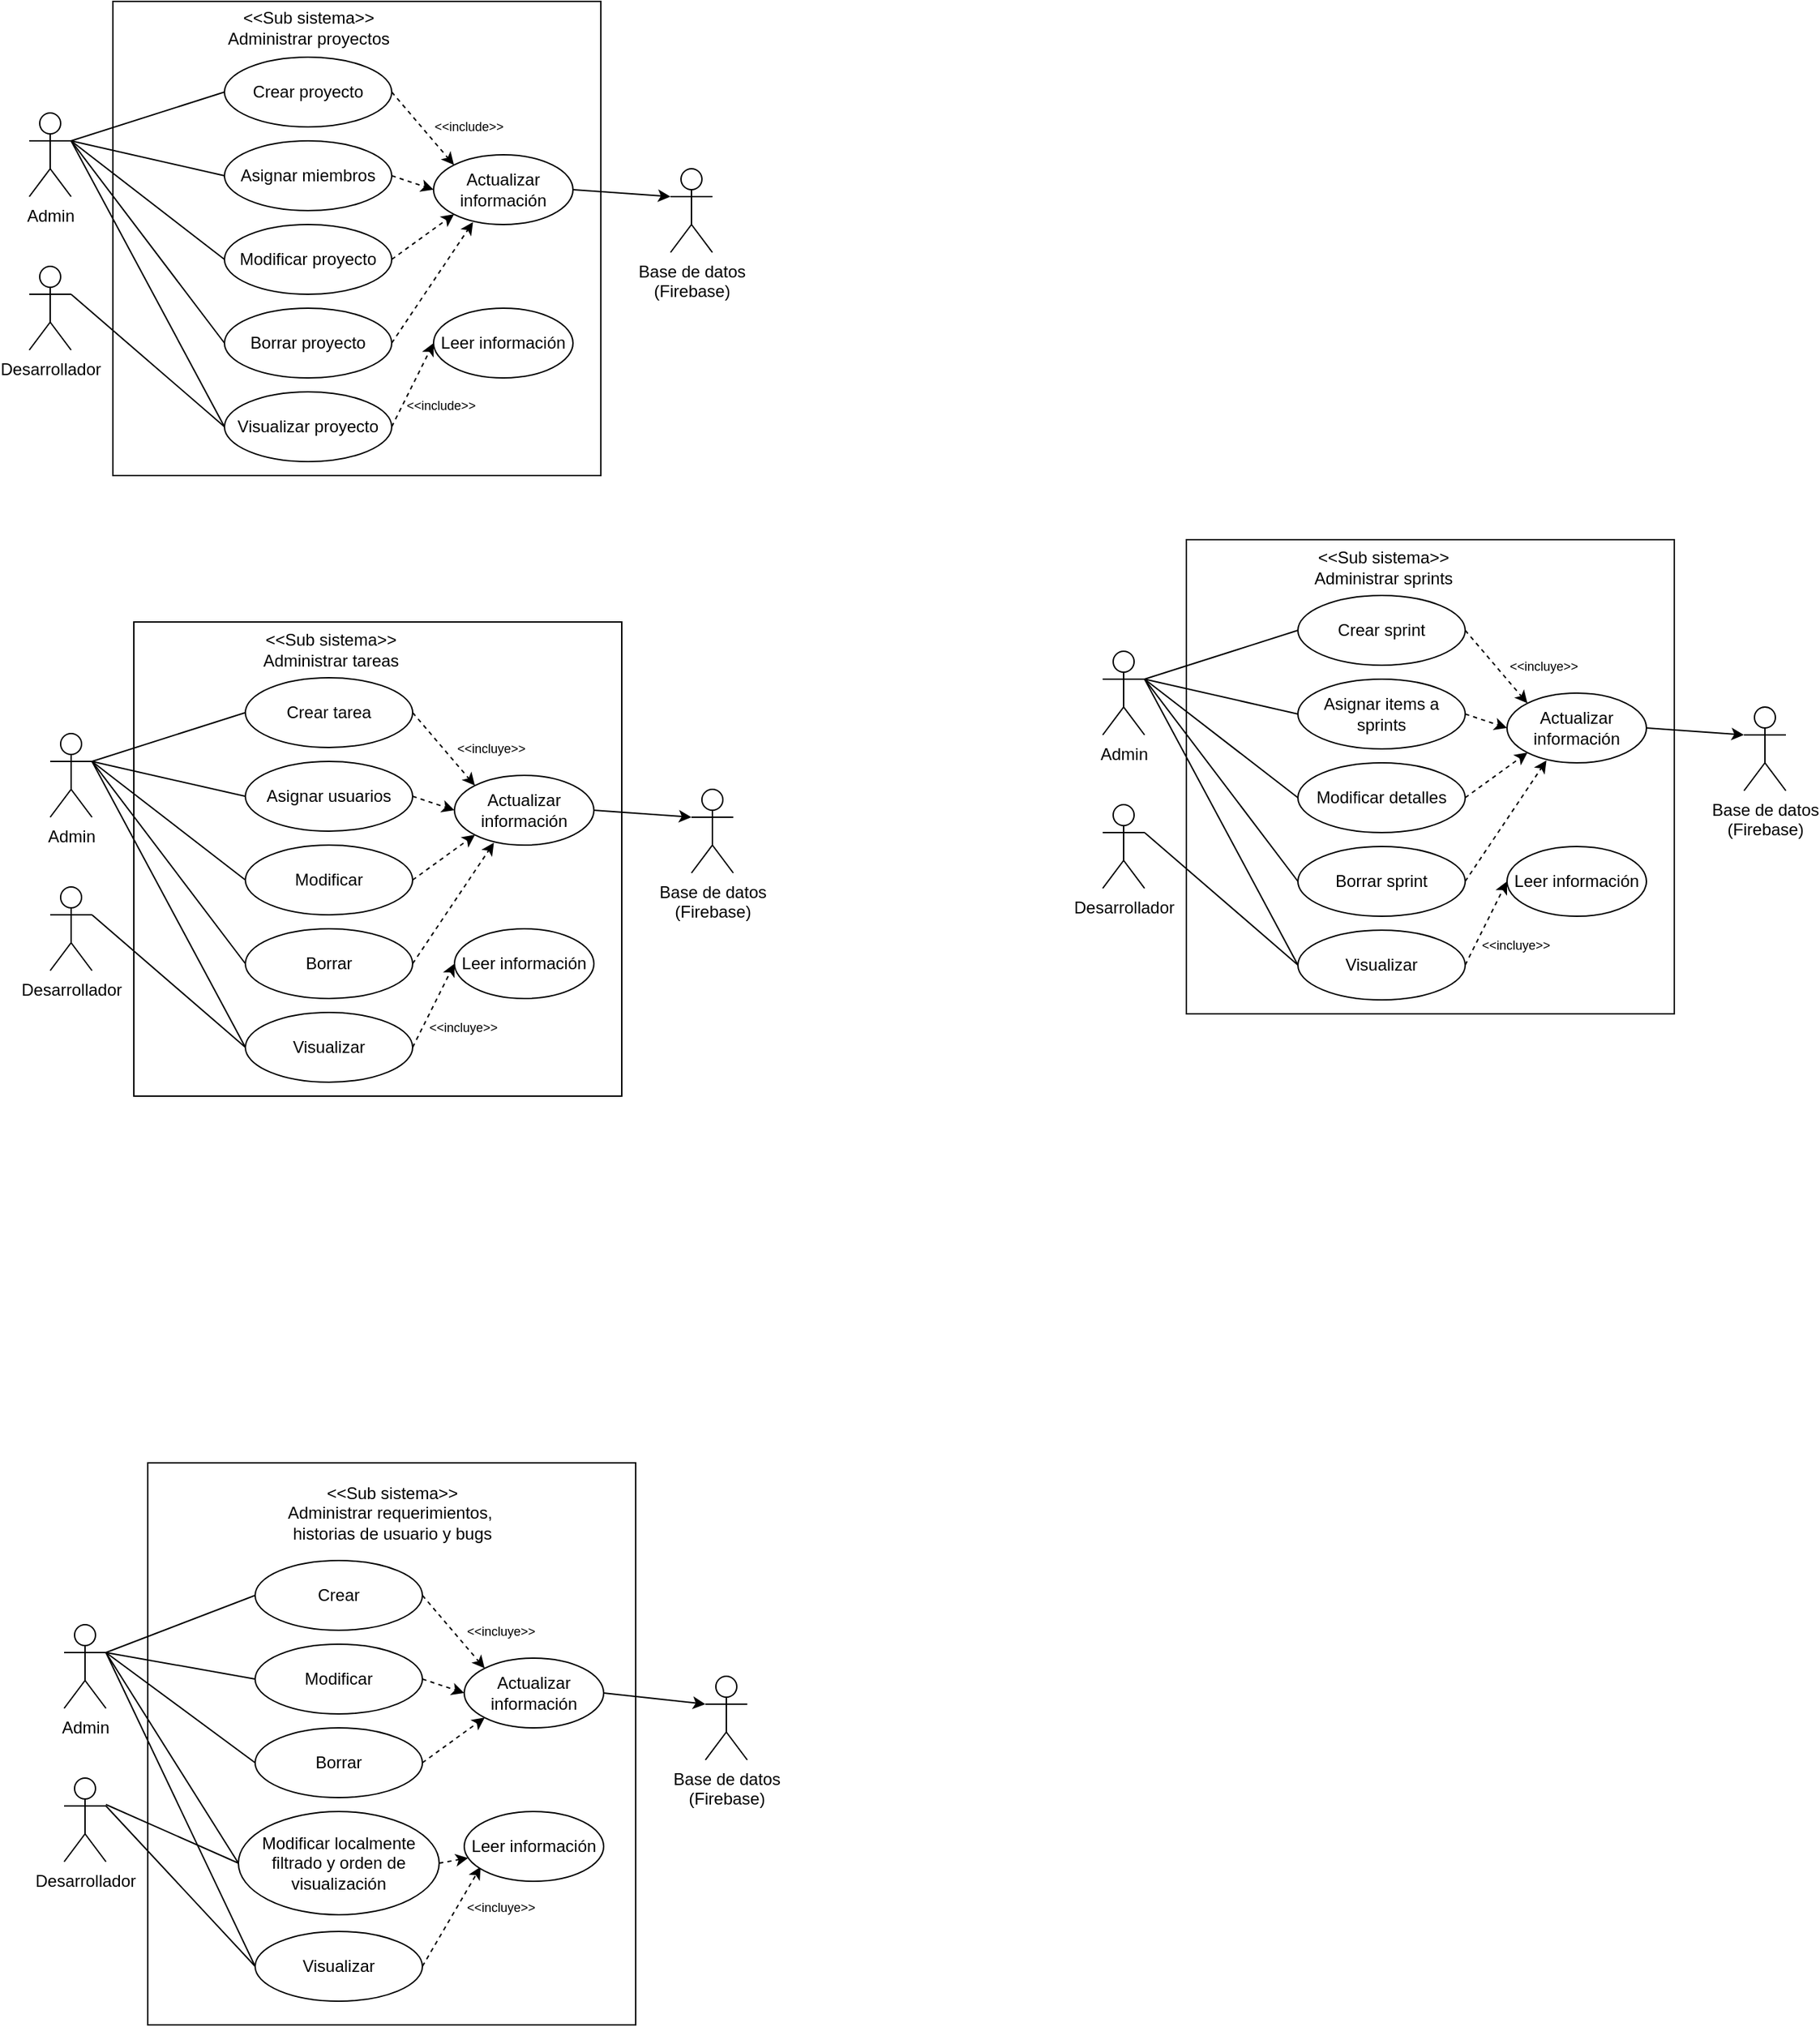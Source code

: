 <mxfile version="27.1.4">
  <diagram name="Page-1" id="r1gqqM0i9GKPcq_8EENj">
    <mxGraphModel dx="694" dy="1090" grid="0" gridSize="10" guides="1" tooltips="1" connect="1" arrows="1" fold="1" page="1" pageScale="1" pageWidth="850" pageHeight="1100" math="0" shadow="0">
      <root>
        <mxCell id="0" />
        <mxCell id="1" parent="0" />
        <mxCell id="-OMRtR1ukcJp4NZzfe01-68" value="" style="group" parent="1" vertex="1" connectable="0">
          <mxGeometry x="170" y="149" width="490" height="341" as="geometry" />
        </mxCell>
        <mxCell id="-OMRtR1ukcJp4NZzfe01-5" value="" style="rounded=0;whiteSpace=wrap;html=1;" parent="-OMRtR1ukcJp4NZzfe01-68" vertex="1">
          <mxGeometry x="60" y="1" width="350" height="340" as="geometry" />
        </mxCell>
        <mxCell id="-OMRtR1ukcJp4NZzfe01-20" style="edgeStyle=none;rounded=0;orthogonalLoop=1;jettySize=auto;html=1;exitX=1;exitY=0.333;exitDx=0;exitDy=0;exitPerimeter=0;entryX=0;entryY=0.5;entryDx=0;entryDy=0;endArrow=none;startFill=0;" parent="-OMRtR1ukcJp4NZzfe01-68" source="-OMRtR1ukcJp4NZzfe01-1" target="-OMRtR1ukcJp4NZzfe01-6" edge="1">
          <mxGeometry relative="1" as="geometry" />
        </mxCell>
        <mxCell id="-OMRtR1ukcJp4NZzfe01-21" style="edgeStyle=none;rounded=0;orthogonalLoop=1;jettySize=auto;html=1;exitX=1;exitY=0.333;exitDx=0;exitDy=0;exitPerimeter=0;entryX=0;entryY=0.5;entryDx=0;entryDy=0;endArrow=none;startFill=0;" parent="-OMRtR1ukcJp4NZzfe01-68" source="-OMRtR1ukcJp4NZzfe01-1" target="-OMRtR1ukcJp4NZzfe01-7" edge="1">
          <mxGeometry relative="1" as="geometry" />
        </mxCell>
        <mxCell id="-OMRtR1ukcJp4NZzfe01-22" style="edgeStyle=none;rounded=0;orthogonalLoop=1;jettySize=auto;html=1;exitX=1;exitY=0.333;exitDx=0;exitDy=0;exitPerimeter=0;entryX=0;entryY=0.5;entryDx=0;entryDy=0;endArrow=none;startFill=0;" parent="-OMRtR1ukcJp4NZzfe01-68" source="-OMRtR1ukcJp4NZzfe01-1" target="-OMRtR1ukcJp4NZzfe01-11" edge="1">
          <mxGeometry relative="1" as="geometry" />
        </mxCell>
        <mxCell id="-OMRtR1ukcJp4NZzfe01-24" style="edgeStyle=none;rounded=0;orthogonalLoop=1;jettySize=auto;html=1;exitX=1;exitY=0.333;exitDx=0;exitDy=0;exitPerimeter=0;entryX=0;entryY=0.5;entryDx=0;entryDy=0;endArrow=none;startFill=0;" parent="-OMRtR1ukcJp4NZzfe01-68" source="-OMRtR1ukcJp4NZzfe01-1" target="-OMRtR1ukcJp4NZzfe01-12" edge="1">
          <mxGeometry relative="1" as="geometry" />
        </mxCell>
        <mxCell id="-OMRtR1ukcJp4NZzfe01-25" style="edgeStyle=none;rounded=0;orthogonalLoop=1;jettySize=auto;html=1;exitX=1;exitY=0.333;exitDx=0;exitDy=0;exitPerimeter=0;entryX=0;entryY=0.5;entryDx=0;entryDy=0;endArrow=none;startFill=0;" parent="-OMRtR1ukcJp4NZzfe01-68" source="-OMRtR1ukcJp4NZzfe01-1" target="-OMRtR1ukcJp4NZzfe01-8" edge="1">
          <mxGeometry relative="1" as="geometry" />
        </mxCell>
        <mxCell id="-OMRtR1ukcJp4NZzfe01-1" value="Admin" style="shape=umlActor;verticalLabelPosition=bottom;verticalAlign=top;html=1;outlineConnect=0;" parent="-OMRtR1ukcJp4NZzfe01-68" vertex="1">
          <mxGeometry y="81" width="30" height="60" as="geometry" />
        </mxCell>
        <mxCell id="-OMRtR1ukcJp4NZzfe01-26" style="edgeStyle=none;rounded=0;orthogonalLoop=1;jettySize=auto;html=1;exitX=1;exitY=0.333;exitDx=0;exitDy=0;exitPerimeter=0;entryX=0;entryY=0.5;entryDx=0;entryDy=0;endArrow=none;startFill=0;" parent="-OMRtR1ukcJp4NZzfe01-68" source="-OMRtR1ukcJp4NZzfe01-2" target="-OMRtR1ukcJp4NZzfe01-8" edge="1">
          <mxGeometry relative="1" as="geometry" />
        </mxCell>
        <mxCell id="-OMRtR1ukcJp4NZzfe01-2" value="Desarrollador" style="shape=umlActor;verticalLabelPosition=bottom;verticalAlign=top;html=1;outlineConnect=0;" parent="-OMRtR1ukcJp4NZzfe01-68" vertex="1">
          <mxGeometry y="191" width="30" height="60" as="geometry" />
        </mxCell>
        <mxCell id="-OMRtR1ukcJp4NZzfe01-34" style="edgeStyle=none;rounded=0;orthogonalLoop=1;jettySize=auto;html=1;exitX=1;exitY=0.5;exitDx=0;exitDy=0;entryX=0;entryY=0;entryDx=0;entryDy=0;dashed=1;" parent="-OMRtR1ukcJp4NZzfe01-68" source="-OMRtR1ukcJp4NZzfe01-6" target="-OMRtR1ukcJp4NZzfe01-32" edge="1">
          <mxGeometry relative="1" as="geometry" />
        </mxCell>
        <mxCell id="-OMRtR1ukcJp4NZzfe01-6" value="Crear proyecto" style="ellipse;whiteSpace=wrap;html=1;" parent="-OMRtR1ukcJp4NZzfe01-68" vertex="1">
          <mxGeometry x="140" y="41" width="120" height="50" as="geometry" />
        </mxCell>
        <mxCell id="-OMRtR1ukcJp4NZzfe01-35" style="edgeStyle=none;rounded=0;orthogonalLoop=1;jettySize=auto;html=1;exitX=1;exitY=0.5;exitDx=0;exitDy=0;entryX=0;entryY=0.5;entryDx=0;entryDy=0;dashed=1;" parent="-OMRtR1ukcJp4NZzfe01-68" source="-OMRtR1ukcJp4NZzfe01-7" target="-OMRtR1ukcJp4NZzfe01-32" edge="1">
          <mxGeometry relative="1" as="geometry" />
        </mxCell>
        <mxCell id="-OMRtR1ukcJp4NZzfe01-7" value="Asignar miembros" style="ellipse;whiteSpace=wrap;html=1;" parent="-OMRtR1ukcJp4NZzfe01-68" vertex="1">
          <mxGeometry x="140" y="101" width="120" height="50" as="geometry" />
        </mxCell>
        <mxCell id="-OMRtR1ukcJp4NZzfe01-38" style="edgeStyle=none;rounded=0;orthogonalLoop=1;jettySize=auto;html=1;exitX=1;exitY=0.5;exitDx=0;exitDy=0;entryX=0;entryY=0.5;entryDx=0;entryDy=0;dashed=1;" parent="-OMRtR1ukcJp4NZzfe01-68" source="-OMRtR1ukcJp4NZzfe01-8" target="-OMRtR1ukcJp4NZzfe01-33" edge="1">
          <mxGeometry relative="1" as="geometry" />
        </mxCell>
        <mxCell id="-OMRtR1ukcJp4NZzfe01-8" value="Visualizar proyecto" style="ellipse;whiteSpace=wrap;html=1;" parent="-OMRtR1ukcJp4NZzfe01-68" vertex="1">
          <mxGeometry x="140" y="281" width="120" height="50" as="geometry" />
        </mxCell>
        <mxCell id="-OMRtR1ukcJp4NZzfe01-36" style="edgeStyle=none;rounded=0;orthogonalLoop=1;jettySize=auto;html=1;exitX=1;exitY=0.5;exitDx=0;exitDy=0;entryX=0;entryY=1;entryDx=0;entryDy=0;dashed=1;" parent="-OMRtR1ukcJp4NZzfe01-68" source="-OMRtR1ukcJp4NZzfe01-11" target="-OMRtR1ukcJp4NZzfe01-32" edge="1">
          <mxGeometry relative="1" as="geometry" />
        </mxCell>
        <mxCell id="-OMRtR1ukcJp4NZzfe01-11" value="Modificar proyecto" style="ellipse;whiteSpace=wrap;html=1;" parent="-OMRtR1ukcJp4NZzfe01-68" vertex="1">
          <mxGeometry x="140" y="161" width="120" height="50" as="geometry" />
        </mxCell>
        <mxCell id="-OMRtR1ukcJp4NZzfe01-12" value="Borrar proyecto" style="ellipse;whiteSpace=wrap;html=1;" parent="-OMRtR1ukcJp4NZzfe01-68" vertex="1">
          <mxGeometry x="140" y="221" width="120" height="50" as="geometry" />
        </mxCell>
        <mxCell id="-OMRtR1ukcJp4NZzfe01-18" value="&lt;div&gt;&amp;lt;&amp;lt;Sub sistema&amp;gt;&amp;gt;&lt;/div&gt;Administrar proyectos" style="text;html=1;align=center;verticalAlign=middle;resizable=0;points=[];autosize=1;strokeColor=none;fillColor=none;" parent="-OMRtR1ukcJp4NZzfe01-68" vertex="1">
          <mxGeometry x="130" width="140" height="40" as="geometry" />
        </mxCell>
        <mxCell id="-OMRtR1ukcJp4NZzfe01-19" value="Base de datos&lt;div&gt;(Firebase)&lt;/div&gt;" style="shape=umlActor;verticalLabelPosition=bottom;verticalAlign=top;html=1;outlineConnect=0;" parent="-OMRtR1ukcJp4NZzfe01-68" vertex="1">
          <mxGeometry x="460" y="121" width="30" height="60" as="geometry" />
        </mxCell>
        <mxCell id="-OMRtR1ukcJp4NZzfe01-32" value="Actualizar&lt;div&gt;información&lt;/div&gt;" style="ellipse;whiteSpace=wrap;html=1;" parent="-OMRtR1ukcJp4NZzfe01-68" vertex="1">
          <mxGeometry x="290" y="111" width="100" height="50" as="geometry" />
        </mxCell>
        <mxCell id="-OMRtR1ukcJp4NZzfe01-33" value="Leer información" style="ellipse;whiteSpace=wrap;html=1;" parent="-OMRtR1ukcJp4NZzfe01-68" vertex="1">
          <mxGeometry x="290" y="221" width="100" height="50" as="geometry" />
        </mxCell>
        <mxCell id="-OMRtR1ukcJp4NZzfe01-37" style="edgeStyle=none;rounded=0;orthogonalLoop=1;jettySize=auto;html=1;exitX=1;exitY=0.5;exitDx=0;exitDy=0;entryX=0.283;entryY=0.965;entryDx=0;entryDy=0;entryPerimeter=0;dashed=1;" parent="-OMRtR1ukcJp4NZzfe01-68" source="-OMRtR1ukcJp4NZzfe01-12" target="-OMRtR1ukcJp4NZzfe01-32" edge="1">
          <mxGeometry relative="1" as="geometry" />
        </mxCell>
        <mxCell id="-OMRtR1ukcJp4NZzfe01-39" style="edgeStyle=none;rounded=0;orthogonalLoop=1;jettySize=auto;html=1;exitX=1;exitY=0.5;exitDx=0;exitDy=0;entryX=0;entryY=0.333;entryDx=0;entryDy=0;entryPerimeter=0;" parent="-OMRtR1ukcJp4NZzfe01-68" source="-OMRtR1ukcJp4NZzfe01-32" target="-OMRtR1ukcJp4NZzfe01-19" edge="1">
          <mxGeometry relative="1" as="geometry" />
        </mxCell>
        <mxCell id="-OMRtR1ukcJp4NZzfe01-40" value="&amp;lt;&amp;lt;include&amp;gt;&amp;gt;" style="text;html=1;align=center;verticalAlign=middle;resizable=0;points=[];autosize=1;strokeColor=none;fillColor=none;fontSize=9;" parent="-OMRtR1ukcJp4NZzfe01-68" vertex="1">
          <mxGeometry x="280" y="81" width="70" height="20" as="geometry" />
        </mxCell>
        <mxCell id="-OMRtR1ukcJp4NZzfe01-41" value="&amp;lt;&amp;lt;include&amp;gt;&amp;gt;" style="text;html=1;align=center;verticalAlign=middle;resizable=0;points=[];autosize=1;strokeColor=none;fillColor=none;fontSize=9;" parent="-OMRtR1ukcJp4NZzfe01-68" vertex="1">
          <mxGeometry x="260" y="281" width="70" height="20" as="geometry" />
        </mxCell>
        <mxCell id="-OMRtR1ukcJp4NZzfe01-69" value="" style="group" parent="1" vertex="1" connectable="0">
          <mxGeometry x="185" y="594" width="490" height="341" as="geometry" />
        </mxCell>
        <mxCell id="-OMRtR1ukcJp4NZzfe01-70" value="" style="rounded=0;whiteSpace=wrap;html=1;" parent="-OMRtR1ukcJp4NZzfe01-69" vertex="1">
          <mxGeometry x="60" y="1" width="350" height="340" as="geometry" />
        </mxCell>
        <mxCell id="-OMRtR1ukcJp4NZzfe01-71" style="edgeStyle=none;rounded=0;orthogonalLoop=1;jettySize=auto;html=1;exitX=1;exitY=0.333;exitDx=0;exitDy=0;exitPerimeter=0;entryX=0;entryY=0.5;entryDx=0;entryDy=0;endArrow=none;startFill=0;" parent="-OMRtR1ukcJp4NZzfe01-69" source="-OMRtR1ukcJp4NZzfe01-76" target="-OMRtR1ukcJp4NZzfe01-80" edge="1">
          <mxGeometry relative="1" as="geometry" />
        </mxCell>
        <mxCell id="-OMRtR1ukcJp4NZzfe01-72" style="edgeStyle=none;rounded=0;orthogonalLoop=1;jettySize=auto;html=1;exitX=1;exitY=0.333;exitDx=0;exitDy=0;exitPerimeter=0;entryX=0;entryY=0.5;entryDx=0;entryDy=0;endArrow=none;startFill=0;" parent="-OMRtR1ukcJp4NZzfe01-69" source="-OMRtR1ukcJp4NZzfe01-76" target="-OMRtR1ukcJp4NZzfe01-82" edge="1">
          <mxGeometry relative="1" as="geometry" />
        </mxCell>
        <mxCell id="-OMRtR1ukcJp4NZzfe01-73" style="edgeStyle=none;rounded=0;orthogonalLoop=1;jettySize=auto;html=1;exitX=1;exitY=0.333;exitDx=0;exitDy=0;exitPerimeter=0;entryX=0;entryY=0.5;entryDx=0;entryDy=0;endArrow=none;startFill=0;" parent="-OMRtR1ukcJp4NZzfe01-69" source="-OMRtR1ukcJp4NZzfe01-76" target="-OMRtR1ukcJp4NZzfe01-86" edge="1">
          <mxGeometry relative="1" as="geometry" />
        </mxCell>
        <mxCell id="-OMRtR1ukcJp4NZzfe01-74" style="edgeStyle=none;rounded=0;orthogonalLoop=1;jettySize=auto;html=1;exitX=1;exitY=0.333;exitDx=0;exitDy=0;exitPerimeter=0;entryX=0;entryY=0.5;entryDx=0;entryDy=0;endArrow=none;startFill=0;" parent="-OMRtR1ukcJp4NZzfe01-69" source="-OMRtR1ukcJp4NZzfe01-76" target="-OMRtR1ukcJp4NZzfe01-87" edge="1">
          <mxGeometry relative="1" as="geometry" />
        </mxCell>
        <mxCell id="-OMRtR1ukcJp4NZzfe01-75" style="edgeStyle=none;rounded=0;orthogonalLoop=1;jettySize=auto;html=1;exitX=1;exitY=0.333;exitDx=0;exitDy=0;exitPerimeter=0;entryX=0;entryY=0.5;entryDx=0;entryDy=0;endArrow=none;startFill=0;" parent="-OMRtR1ukcJp4NZzfe01-69" source="-OMRtR1ukcJp4NZzfe01-76" target="-OMRtR1ukcJp4NZzfe01-84" edge="1">
          <mxGeometry relative="1" as="geometry" />
        </mxCell>
        <mxCell id="-OMRtR1ukcJp4NZzfe01-76" value="Admin" style="shape=umlActor;verticalLabelPosition=bottom;verticalAlign=top;html=1;outlineConnect=0;" parent="-OMRtR1ukcJp4NZzfe01-69" vertex="1">
          <mxGeometry y="81" width="30" height="60" as="geometry" />
        </mxCell>
        <mxCell id="-OMRtR1ukcJp4NZzfe01-77" style="edgeStyle=none;rounded=0;orthogonalLoop=1;jettySize=auto;html=1;exitX=1;exitY=0.333;exitDx=0;exitDy=0;exitPerimeter=0;entryX=0;entryY=0.5;entryDx=0;entryDy=0;endArrow=none;startFill=0;" parent="-OMRtR1ukcJp4NZzfe01-69" source="-OMRtR1ukcJp4NZzfe01-78" target="-OMRtR1ukcJp4NZzfe01-84" edge="1">
          <mxGeometry relative="1" as="geometry" />
        </mxCell>
        <mxCell id="-OMRtR1ukcJp4NZzfe01-78" value="Desarrollador" style="shape=umlActor;verticalLabelPosition=bottom;verticalAlign=top;html=1;outlineConnect=0;" parent="-OMRtR1ukcJp4NZzfe01-69" vertex="1">
          <mxGeometry y="191" width="30" height="60" as="geometry" />
        </mxCell>
        <mxCell id="-OMRtR1ukcJp4NZzfe01-79" style="edgeStyle=none;rounded=0;orthogonalLoop=1;jettySize=auto;html=1;exitX=1;exitY=0.5;exitDx=0;exitDy=0;entryX=0;entryY=0;entryDx=0;entryDy=0;dashed=1;" parent="-OMRtR1ukcJp4NZzfe01-69" source="-OMRtR1ukcJp4NZzfe01-80" target="-OMRtR1ukcJp4NZzfe01-90" edge="1">
          <mxGeometry relative="1" as="geometry" />
        </mxCell>
        <mxCell id="-OMRtR1ukcJp4NZzfe01-80" value="Crear tarea" style="ellipse;whiteSpace=wrap;html=1;" parent="-OMRtR1ukcJp4NZzfe01-69" vertex="1">
          <mxGeometry x="140" y="41" width="120" height="50" as="geometry" />
        </mxCell>
        <mxCell id="-OMRtR1ukcJp4NZzfe01-81" style="edgeStyle=none;rounded=0;orthogonalLoop=1;jettySize=auto;html=1;exitX=1;exitY=0.5;exitDx=0;exitDy=0;entryX=0;entryY=0.5;entryDx=0;entryDy=0;dashed=1;" parent="-OMRtR1ukcJp4NZzfe01-69" source="-OMRtR1ukcJp4NZzfe01-82" target="-OMRtR1ukcJp4NZzfe01-90" edge="1">
          <mxGeometry relative="1" as="geometry" />
        </mxCell>
        <mxCell id="-OMRtR1ukcJp4NZzfe01-82" value="Asignar usuarios" style="ellipse;whiteSpace=wrap;html=1;" parent="-OMRtR1ukcJp4NZzfe01-69" vertex="1">
          <mxGeometry x="140" y="101" width="120" height="50" as="geometry" />
        </mxCell>
        <mxCell id="-OMRtR1ukcJp4NZzfe01-83" style="edgeStyle=none;rounded=0;orthogonalLoop=1;jettySize=auto;html=1;exitX=1;exitY=0.5;exitDx=0;exitDy=0;entryX=0;entryY=0.5;entryDx=0;entryDy=0;dashed=1;" parent="-OMRtR1ukcJp4NZzfe01-69" source="-OMRtR1ukcJp4NZzfe01-84" target="-OMRtR1ukcJp4NZzfe01-91" edge="1">
          <mxGeometry relative="1" as="geometry" />
        </mxCell>
        <mxCell id="-OMRtR1ukcJp4NZzfe01-84" value="Visualizar" style="ellipse;whiteSpace=wrap;html=1;" parent="-OMRtR1ukcJp4NZzfe01-69" vertex="1">
          <mxGeometry x="140" y="281" width="120" height="50" as="geometry" />
        </mxCell>
        <mxCell id="-OMRtR1ukcJp4NZzfe01-85" style="edgeStyle=none;rounded=0;orthogonalLoop=1;jettySize=auto;html=1;exitX=1;exitY=0.5;exitDx=0;exitDy=0;entryX=0;entryY=1;entryDx=0;entryDy=0;dashed=1;" parent="-OMRtR1ukcJp4NZzfe01-69" source="-OMRtR1ukcJp4NZzfe01-86" target="-OMRtR1ukcJp4NZzfe01-90" edge="1">
          <mxGeometry relative="1" as="geometry" />
        </mxCell>
        <mxCell id="-OMRtR1ukcJp4NZzfe01-86" value="Modificar" style="ellipse;whiteSpace=wrap;html=1;" parent="-OMRtR1ukcJp4NZzfe01-69" vertex="1">
          <mxGeometry x="140" y="161" width="120" height="50" as="geometry" />
        </mxCell>
        <mxCell id="-OMRtR1ukcJp4NZzfe01-87" value="Borrar" style="ellipse;whiteSpace=wrap;html=1;" parent="-OMRtR1ukcJp4NZzfe01-69" vertex="1">
          <mxGeometry x="140" y="221" width="120" height="50" as="geometry" />
        </mxCell>
        <mxCell id="-OMRtR1ukcJp4NZzfe01-88" value="&lt;div&gt;&amp;lt;&amp;lt;Sub sistema&amp;gt;&amp;gt;&lt;/div&gt;Administrar tareas" style="text;html=1;align=center;verticalAlign=middle;resizable=0;points=[];autosize=1;strokeColor=none;fillColor=none;" parent="-OMRtR1ukcJp4NZzfe01-69" vertex="1">
          <mxGeometry x="143" width="115" height="41" as="geometry" />
        </mxCell>
        <mxCell id="-OMRtR1ukcJp4NZzfe01-89" value="Base de datos&lt;div&gt;(Firebase)&lt;/div&gt;" style="shape=umlActor;verticalLabelPosition=bottom;verticalAlign=top;html=1;outlineConnect=0;" parent="-OMRtR1ukcJp4NZzfe01-69" vertex="1">
          <mxGeometry x="460" y="121" width="30" height="60" as="geometry" />
        </mxCell>
        <mxCell id="-OMRtR1ukcJp4NZzfe01-90" value="Actualizar&lt;div&gt;información&lt;/div&gt;" style="ellipse;whiteSpace=wrap;html=1;" parent="-OMRtR1ukcJp4NZzfe01-69" vertex="1">
          <mxGeometry x="290" y="111" width="100" height="50" as="geometry" />
        </mxCell>
        <mxCell id="-OMRtR1ukcJp4NZzfe01-91" value="Leer información" style="ellipse;whiteSpace=wrap;html=1;" parent="-OMRtR1ukcJp4NZzfe01-69" vertex="1">
          <mxGeometry x="290" y="221" width="100" height="50" as="geometry" />
        </mxCell>
        <mxCell id="-OMRtR1ukcJp4NZzfe01-92" style="edgeStyle=none;rounded=0;orthogonalLoop=1;jettySize=auto;html=1;exitX=1;exitY=0.5;exitDx=0;exitDy=0;entryX=0.283;entryY=0.965;entryDx=0;entryDy=0;entryPerimeter=0;dashed=1;" parent="-OMRtR1ukcJp4NZzfe01-69" source="-OMRtR1ukcJp4NZzfe01-87" target="-OMRtR1ukcJp4NZzfe01-90" edge="1">
          <mxGeometry relative="1" as="geometry" />
        </mxCell>
        <mxCell id="-OMRtR1ukcJp4NZzfe01-93" style="edgeStyle=none;rounded=0;orthogonalLoop=1;jettySize=auto;html=1;exitX=1;exitY=0.5;exitDx=0;exitDy=0;entryX=0;entryY=0.333;entryDx=0;entryDy=0;entryPerimeter=0;" parent="-OMRtR1ukcJp4NZzfe01-69" source="-OMRtR1ukcJp4NZzfe01-90" target="-OMRtR1ukcJp4NZzfe01-89" edge="1">
          <mxGeometry relative="1" as="geometry" />
        </mxCell>
        <mxCell id="-OMRtR1ukcJp4NZzfe01-94" value="&amp;lt;&amp;lt;incluye&amp;gt;&amp;gt;" style="text;html=1;align=center;verticalAlign=middle;resizable=0;points=[];autosize=1;strokeColor=none;fillColor=none;fontSize=9;" parent="-OMRtR1ukcJp4NZzfe01-69" vertex="1">
          <mxGeometry x="282" y="80" width="67" height="23" as="geometry" />
        </mxCell>
        <mxCell id="-OMRtR1ukcJp4NZzfe01-95" value="&amp;lt;&amp;lt;incluye&amp;gt;&amp;gt;" style="text;html=1;align=center;verticalAlign=middle;resizable=0;points=[];autosize=1;strokeColor=none;fillColor=none;fontSize=9;" parent="-OMRtR1ukcJp4NZzfe01-69" vertex="1">
          <mxGeometry x="262" y="280" width="67" height="23" as="geometry" />
        </mxCell>
        <mxCell id="66SqNmB7uxcCke6DBR4o-3" value="" style="group" vertex="1" connectable="0" parent="1">
          <mxGeometry x="940" y="535" width="490" height="341" as="geometry" />
        </mxCell>
        <mxCell id="66SqNmB7uxcCke6DBR4o-4" value="" style="rounded=0;whiteSpace=wrap;html=1;" vertex="1" parent="66SqNmB7uxcCke6DBR4o-3">
          <mxGeometry x="60" y="1" width="350" height="340" as="geometry" />
        </mxCell>
        <mxCell id="66SqNmB7uxcCke6DBR4o-5" style="edgeStyle=none;rounded=0;orthogonalLoop=1;jettySize=auto;html=1;exitX=1;exitY=0.333;exitDx=0;exitDy=0;exitPerimeter=0;entryX=0;entryY=0.5;entryDx=0;entryDy=0;endArrow=none;startFill=0;" edge="1" parent="66SqNmB7uxcCke6DBR4o-3" source="66SqNmB7uxcCke6DBR4o-10" target="66SqNmB7uxcCke6DBR4o-14">
          <mxGeometry relative="1" as="geometry" />
        </mxCell>
        <mxCell id="66SqNmB7uxcCke6DBR4o-6" style="edgeStyle=none;rounded=0;orthogonalLoop=1;jettySize=auto;html=1;exitX=1;exitY=0.333;exitDx=0;exitDy=0;exitPerimeter=0;entryX=0;entryY=0.5;entryDx=0;entryDy=0;endArrow=none;startFill=0;" edge="1" parent="66SqNmB7uxcCke6DBR4o-3" source="66SqNmB7uxcCke6DBR4o-10" target="66SqNmB7uxcCke6DBR4o-16">
          <mxGeometry relative="1" as="geometry" />
        </mxCell>
        <mxCell id="66SqNmB7uxcCke6DBR4o-7" style="edgeStyle=none;rounded=0;orthogonalLoop=1;jettySize=auto;html=1;exitX=1;exitY=0.333;exitDx=0;exitDy=0;exitPerimeter=0;entryX=0;entryY=0.5;entryDx=0;entryDy=0;endArrow=none;startFill=0;" edge="1" parent="66SqNmB7uxcCke6DBR4o-3" source="66SqNmB7uxcCke6DBR4o-10" target="66SqNmB7uxcCke6DBR4o-20">
          <mxGeometry relative="1" as="geometry" />
        </mxCell>
        <mxCell id="66SqNmB7uxcCke6DBR4o-8" style="edgeStyle=none;rounded=0;orthogonalLoop=1;jettySize=auto;html=1;exitX=1;exitY=0.333;exitDx=0;exitDy=0;exitPerimeter=0;entryX=0;entryY=0.5;entryDx=0;entryDy=0;endArrow=none;startFill=0;" edge="1" parent="66SqNmB7uxcCke6DBR4o-3" source="66SqNmB7uxcCke6DBR4o-10" target="66SqNmB7uxcCke6DBR4o-21">
          <mxGeometry relative="1" as="geometry" />
        </mxCell>
        <mxCell id="66SqNmB7uxcCke6DBR4o-9" style="edgeStyle=none;rounded=0;orthogonalLoop=1;jettySize=auto;html=1;exitX=1;exitY=0.333;exitDx=0;exitDy=0;exitPerimeter=0;entryX=0;entryY=0.5;entryDx=0;entryDy=0;endArrow=none;startFill=0;" edge="1" parent="66SqNmB7uxcCke6DBR4o-3" source="66SqNmB7uxcCke6DBR4o-10" target="66SqNmB7uxcCke6DBR4o-18">
          <mxGeometry relative="1" as="geometry" />
        </mxCell>
        <mxCell id="66SqNmB7uxcCke6DBR4o-10" value="Admin" style="shape=umlActor;verticalLabelPosition=bottom;verticalAlign=top;html=1;outlineConnect=0;" vertex="1" parent="66SqNmB7uxcCke6DBR4o-3">
          <mxGeometry y="81" width="30" height="60" as="geometry" />
        </mxCell>
        <mxCell id="66SqNmB7uxcCke6DBR4o-11" style="edgeStyle=none;rounded=0;orthogonalLoop=1;jettySize=auto;html=1;exitX=1;exitY=0.333;exitDx=0;exitDy=0;exitPerimeter=0;entryX=0;entryY=0.5;entryDx=0;entryDy=0;endArrow=none;startFill=0;" edge="1" parent="66SqNmB7uxcCke6DBR4o-3" source="66SqNmB7uxcCke6DBR4o-12" target="66SqNmB7uxcCke6DBR4o-18">
          <mxGeometry relative="1" as="geometry" />
        </mxCell>
        <mxCell id="66SqNmB7uxcCke6DBR4o-12" value="Desarrollador" style="shape=umlActor;verticalLabelPosition=bottom;verticalAlign=top;html=1;outlineConnect=0;" vertex="1" parent="66SqNmB7uxcCke6DBR4o-3">
          <mxGeometry y="191" width="30" height="60" as="geometry" />
        </mxCell>
        <mxCell id="66SqNmB7uxcCke6DBR4o-13" style="edgeStyle=none;rounded=0;orthogonalLoop=1;jettySize=auto;html=1;exitX=1;exitY=0.5;exitDx=0;exitDy=0;entryX=0;entryY=0;entryDx=0;entryDy=0;dashed=1;" edge="1" parent="66SqNmB7uxcCke6DBR4o-3" source="66SqNmB7uxcCke6DBR4o-14" target="66SqNmB7uxcCke6DBR4o-24">
          <mxGeometry relative="1" as="geometry" />
        </mxCell>
        <mxCell id="66SqNmB7uxcCke6DBR4o-14" value="Crear sprint" style="ellipse;whiteSpace=wrap;html=1;" vertex="1" parent="66SqNmB7uxcCke6DBR4o-3">
          <mxGeometry x="140" y="41" width="120" height="50" as="geometry" />
        </mxCell>
        <mxCell id="66SqNmB7uxcCke6DBR4o-15" style="edgeStyle=none;rounded=0;orthogonalLoop=1;jettySize=auto;html=1;exitX=1;exitY=0.5;exitDx=0;exitDy=0;entryX=0;entryY=0.5;entryDx=0;entryDy=0;dashed=1;" edge="1" parent="66SqNmB7uxcCke6DBR4o-3" source="66SqNmB7uxcCke6DBR4o-16" target="66SqNmB7uxcCke6DBR4o-24">
          <mxGeometry relative="1" as="geometry" />
        </mxCell>
        <mxCell id="66SqNmB7uxcCke6DBR4o-16" value="Asignar items a sprints" style="ellipse;whiteSpace=wrap;html=1;" vertex="1" parent="66SqNmB7uxcCke6DBR4o-3">
          <mxGeometry x="140" y="101" width="120" height="50" as="geometry" />
        </mxCell>
        <mxCell id="66SqNmB7uxcCke6DBR4o-17" style="edgeStyle=none;rounded=0;orthogonalLoop=1;jettySize=auto;html=1;exitX=1;exitY=0.5;exitDx=0;exitDy=0;entryX=0;entryY=0.5;entryDx=0;entryDy=0;dashed=1;" edge="1" parent="66SqNmB7uxcCke6DBR4o-3" source="66SqNmB7uxcCke6DBR4o-18" target="66SqNmB7uxcCke6DBR4o-25">
          <mxGeometry relative="1" as="geometry" />
        </mxCell>
        <mxCell id="66SqNmB7uxcCke6DBR4o-18" value="Visualizar" style="ellipse;whiteSpace=wrap;html=1;" vertex="1" parent="66SqNmB7uxcCke6DBR4o-3">
          <mxGeometry x="140" y="281" width="120" height="50" as="geometry" />
        </mxCell>
        <mxCell id="66SqNmB7uxcCke6DBR4o-19" style="edgeStyle=none;rounded=0;orthogonalLoop=1;jettySize=auto;html=1;exitX=1;exitY=0.5;exitDx=0;exitDy=0;entryX=0;entryY=1;entryDx=0;entryDy=0;dashed=1;" edge="1" parent="66SqNmB7uxcCke6DBR4o-3" source="66SqNmB7uxcCke6DBR4o-20" target="66SqNmB7uxcCke6DBR4o-24">
          <mxGeometry relative="1" as="geometry" />
        </mxCell>
        <mxCell id="66SqNmB7uxcCke6DBR4o-20" value="Modificar detalles" style="ellipse;whiteSpace=wrap;html=1;" vertex="1" parent="66SqNmB7uxcCke6DBR4o-3">
          <mxGeometry x="140" y="161" width="120" height="50" as="geometry" />
        </mxCell>
        <mxCell id="66SqNmB7uxcCke6DBR4o-21" value="Borrar sprint" style="ellipse;whiteSpace=wrap;html=1;" vertex="1" parent="66SqNmB7uxcCke6DBR4o-3">
          <mxGeometry x="140" y="221" width="120" height="50" as="geometry" />
        </mxCell>
        <mxCell id="66SqNmB7uxcCke6DBR4o-22" value="&lt;div&gt;&amp;lt;&amp;lt;Sub sistema&amp;gt;&amp;gt;&lt;/div&gt;Administrar sprints" style="text;html=1;align=center;verticalAlign=middle;resizable=0;points=[];autosize=1;strokeColor=none;fillColor=none;" vertex="1" parent="66SqNmB7uxcCke6DBR4o-3">
          <mxGeometry x="142" width="117" height="41" as="geometry" />
        </mxCell>
        <mxCell id="66SqNmB7uxcCke6DBR4o-23" value="Base de datos&lt;div&gt;(Firebase)&lt;/div&gt;" style="shape=umlActor;verticalLabelPosition=bottom;verticalAlign=top;html=1;outlineConnect=0;" vertex="1" parent="66SqNmB7uxcCke6DBR4o-3">
          <mxGeometry x="460" y="121" width="30" height="60" as="geometry" />
        </mxCell>
        <mxCell id="66SqNmB7uxcCke6DBR4o-24" value="Actualizar&lt;div&gt;información&lt;/div&gt;" style="ellipse;whiteSpace=wrap;html=1;" vertex="1" parent="66SqNmB7uxcCke6DBR4o-3">
          <mxGeometry x="290" y="111" width="100" height="50" as="geometry" />
        </mxCell>
        <mxCell id="66SqNmB7uxcCke6DBR4o-25" value="Leer información" style="ellipse;whiteSpace=wrap;html=1;" vertex="1" parent="66SqNmB7uxcCke6DBR4o-3">
          <mxGeometry x="290" y="221" width="100" height="50" as="geometry" />
        </mxCell>
        <mxCell id="66SqNmB7uxcCke6DBR4o-26" style="edgeStyle=none;rounded=0;orthogonalLoop=1;jettySize=auto;html=1;exitX=1;exitY=0.5;exitDx=0;exitDy=0;entryX=0.283;entryY=0.965;entryDx=0;entryDy=0;entryPerimeter=0;dashed=1;" edge="1" parent="66SqNmB7uxcCke6DBR4o-3" source="66SqNmB7uxcCke6DBR4o-21" target="66SqNmB7uxcCke6DBR4o-24">
          <mxGeometry relative="1" as="geometry" />
        </mxCell>
        <mxCell id="66SqNmB7uxcCke6DBR4o-27" style="edgeStyle=none;rounded=0;orthogonalLoop=1;jettySize=auto;html=1;exitX=1;exitY=0.5;exitDx=0;exitDy=0;entryX=0;entryY=0.333;entryDx=0;entryDy=0;entryPerimeter=0;" edge="1" parent="66SqNmB7uxcCke6DBR4o-3" source="66SqNmB7uxcCke6DBR4o-24" target="66SqNmB7uxcCke6DBR4o-23">
          <mxGeometry relative="1" as="geometry" />
        </mxCell>
        <mxCell id="66SqNmB7uxcCke6DBR4o-28" value="&amp;lt;&amp;lt;incluye&amp;gt;&amp;gt;" style="text;html=1;align=center;verticalAlign=middle;resizable=0;points=[];autosize=1;strokeColor=none;fillColor=none;fontSize=9;" vertex="1" parent="66SqNmB7uxcCke6DBR4o-3">
          <mxGeometry x="282" y="80" width="67" height="23" as="geometry" />
        </mxCell>
        <mxCell id="66SqNmB7uxcCke6DBR4o-29" value="&amp;lt;&amp;lt;incluye&amp;gt;&amp;gt;" style="text;html=1;align=center;verticalAlign=middle;resizable=0;points=[];autosize=1;strokeColor=none;fillColor=none;fontSize=9;" vertex="1" parent="66SqNmB7uxcCke6DBR4o-3">
          <mxGeometry x="262" y="280" width="67" height="23" as="geometry" />
        </mxCell>
        <mxCell id="66SqNmB7uxcCke6DBR4o-86" value="" style="group" vertex="1" connectable="0" parent="1">
          <mxGeometry x="195" y="1197" width="490" height="404" as="geometry" />
        </mxCell>
        <mxCell id="66SqNmB7uxcCke6DBR4o-87" value="" style="rounded=0;whiteSpace=wrap;html=1;" vertex="1" parent="66SqNmB7uxcCke6DBR4o-86">
          <mxGeometry x="60" y="1" width="350" height="403" as="geometry" />
        </mxCell>
        <mxCell id="66SqNmB7uxcCke6DBR4o-88" style="edgeStyle=none;rounded=0;orthogonalLoop=1;jettySize=auto;html=1;exitX=1;exitY=0.333;exitDx=0;exitDy=0;exitPerimeter=0;entryX=0;entryY=0.5;entryDx=0;entryDy=0;endArrow=none;startFill=0;" edge="1" parent="66SqNmB7uxcCke6DBR4o-86" source="66SqNmB7uxcCke6DBR4o-93" target="66SqNmB7uxcCke6DBR4o-97">
          <mxGeometry relative="1" as="geometry" />
        </mxCell>
        <mxCell id="66SqNmB7uxcCke6DBR4o-89" style="edgeStyle=none;rounded=0;orthogonalLoop=1;jettySize=auto;html=1;exitX=1;exitY=0.333;exitDx=0;exitDy=0;exitPerimeter=0;entryX=0;entryY=0.5;entryDx=0;entryDy=0;endArrow=none;startFill=0;" edge="1" parent="66SqNmB7uxcCke6DBR4o-86" source="66SqNmB7uxcCke6DBR4o-93" target="66SqNmB7uxcCke6DBR4o-99">
          <mxGeometry relative="1" as="geometry" />
        </mxCell>
        <mxCell id="66SqNmB7uxcCke6DBR4o-90" style="edgeStyle=none;rounded=0;orthogonalLoop=1;jettySize=auto;html=1;exitX=1;exitY=0.333;exitDx=0;exitDy=0;exitPerimeter=0;entryX=0;entryY=0.5;entryDx=0;entryDy=0;endArrow=none;startFill=0;" edge="1" parent="66SqNmB7uxcCke6DBR4o-86" source="66SqNmB7uxcCke6DBR4o-93" target="66SqNmB7uxcCke6DBR4o-103">
          <mxGeometry relative="1" as="geometry" />
        </mxCell>
        <mxCell id="66SqNmB7uxcCke6DBR4o-91" style="edgeStyle=none;rounded=0;orthogonalLoop=1;jettySize=auto;html=1;exitX=1;exitY=0.333;exitDx=0;exitDy=0;exitPerimeter=0;entryX=0;entryY=0.5;entryDx=0;entryDy=0;endArrow=none;startFill=0;" edge="1" parent="66SqNmB7uxcCke6DBR4o-86" source="66SqNmB7uxcCke6DBR4o-93" target="66SqNmB7uxcCke6DBR4o-104">
          <mxGeometry relative="1" as="geometry" />
        </mxCell>
        <mxCell id="66SqNmB7uxcCke6DBR4o-92" style="edgeStyle=none;rounded=0;orthogonalLoop=1;jettySize=auto;html=1;exitX=1;exitY=0.333;exitDx=0;exitDy=0;exitPerimeter=0;entryX=0;entryY=0.5;entryDx=0;entryDy=0;endArrow=none;startFill=0;" edge="1" parent="66SqNmB7uxcCke6DBR4o-86" source="66SqNmB7uxcCke6DBR4o-93" target="66SqNmB7uxcCke6DBR4o-101">
          <mxGeometry relative="1" as="geometry" />
        </mxCell>
        <mxCell id="66SqNmB7uxcCke6DBR4o-93" value="Admin" style="shape=umlActor;verticalLabelPosition=bottom;verticalAlign=top;html=1;outlineConnect=0;" vertex="1" parent="66SqNmB7uxcCke6DBR4o-86">
          <mxGeometry y="117" width="30" height="60" as="geometry" />
        </mxCell>
        <mxCell id="66SqNmB7uxcCke6DBR4o-94" style="edgeStyle=none;rounded=0;orthogonalLoop=1;jettySize=auto;html=1;exitX=1;exitY=0.333;exitDx=0;exitDy=0;exitPerimeter=0;entryX=0;entryY=0.5;entryDx=0;entryDy=0;endArrow=none;startFill=0;" edge="1" parent="66SqNmB7uxcCke6DBR4o-86" source="66SqNmB7uxcCke6DBR4o-95" target="66SqNmB7uxcCke6DBR4o-101">
          <mxGeometry relative="1" as="geometry" />
        </mxCell>
        <mxCell id="66SqNmB7uxcCke6DBR4o-95" value="Desarrollador" style="shape=umlActor;verticalLabelPosition=bottom;verticalAlign=top;html=1;outlineConnect=0;" vertex="1" parent="66SqNmB7uxcCke6DBR4o-86">
          <mxGeometry y="227" width="30" height="60" as="geometry" />
        </mxCell>
        <mxCell id="66SqNmB7uxcCke6DBR4o-96" style="edgeStyle=none;rounded=0;orthogonalLoop=1;jettySize=auto;html=1;exitX=1;exitY=0.5;exitDx=0;exitDy=0;entryX=0;entryY=0;entryDx=0;entryDy=0;dashed=1;" edge="1" parent="66SqNmB7uxcCke6DBR4o-86" source="66SqNmB7uxcCke6DBR4o-97" target="66SqNmB7uxcCke6DBR4o-107">
          <mxGeometry relative="1" as="geometry" />
        </mxCell>
        <mxCell id="66SqNmB7uxcCke6DBR4o-97" value="Crear" style="ellipse;whiteSpace=wrap;html=1;" vertex="1" parent="66SqNmB7uxcCke6DBR4o-86">
          <mxGeometry x="137" y="71" width="120" height="50" as="geometry" />
        </mxCell>
        <mxCell id="66SqNmB7uxcCke6DBR4o-98" style="edgeStyle=none;rounded=0;orthogonalLoop=1;jettySize=auto;html=1;exitX=1;exitY=0.5;exitDx=0;exitDy=0;entryX=0;entryY=0.5;entryDx=0;entryDy=0;dashed=1;" edge="1" parent="66SqNmB7uxcCke6DBR4o-86" source="66SqNmB7uxcCke6DBR4o-99" target="66SqNmB7uxcCke6DBR4o-107">
          <mxGeometry relative="1" as="geometry" />
        </mxCell>
        <mxCell id="66SqNmB7uxcCke6DBR4o-99" value="Modificar" style="ellipse;whiteSpace=wrap;html=1;" vertex="1" parent="66SqNmB7uxcCke6DBR4o-86">
          <mxGeometry x="137" y="131" width="120" height="50" as="geometry" />
        </mxCell>
        <mxCell id="66SqNmB7uxcCke6DBR4o-100" style="edgeStyle=none;rounded=0;orthogonalLoop=1;jettySize=auto;html=1;exitX=1;exitY=0.5;exitDx=0;exitDy=0;entryX=0.118;entryY=0.792;entryDx=0;entryDy=0;dashed=1;entryPerimeter=0;" edge="1" parent="66SqNmB7uxcCke6DBR4o-86" source="66SqNmB7uxcCke6DBR4o-101" target="66SqNmB7uxcCke6DBR4o-108">
          <mxGeometry relative="1" as="geometry" />
        </mxCell>
        <mxCell id="66SqNmB7uxcCke6DBR4o-101" value="Visualizar" style="ellipse;whiteSpace=wrap;html=1;" vertex="1" parent="66SqNmB7uxcCke6DBR4o-86">
          <mxGeometry x="137" y="337" width="120" height="50" as="geometry" />
        </mxCell>
        <mxCell id="66SqNmB7uxcCke6DBR4o-102" style="edgeStyle=none;rounded=0;orthogonalLoop=1;jettySize=auto;html=1;exitX=1;exitY=0.5;exitDx=0;exitDy=0;entryX=0;entryY=1;entryDx=0;entryDy=0;dashed=1;" edge="1" parent="66SqNmB7uxcCke6DBR4o-86" source="66SqNmB7uxcCke6DBR4o-103" target="66SqNmB7uxcCke6DBR4o-107">
          <mxGeometry relative="1" as="geometry" />
        </mxCell>
        <mxCell id="66SqNmB7uxcCke6DBR4o-103" value="Borrar" style="ellipse;whiteSpace=wrap;html=1;" vertex="1" parent="66SqNmB7uxcCke6DBR4o-86">
          <mxGeometry x="137" y="191" width="120" height="50" as="geometry" />
        </mxCell>
        <mxCell id="66SqNmB7uxcCke6DBR4o-104" value="Modificar localmente filtrado y orden de visualización" style="ellipse;whiteSpace=wrap;html=1;" vertex="1" parent="66SqNmB7uxcCke6DBR4o-86">
          <mxGeometry x="125" y="251" width="144" height="74" as="geometry" />
        </mxCell>
        <mxCell id="66SqNmB7uxcCke6DBR4o-105" value="&lt;div&gt;&amp;lt;&amp;lt;Sub sistema&amp;gt;&amp;gt;&lt;/div&gt;Administrar requerimientos,&amp;nbsp;&lt;div&gt;historias de usuario y bugs&lt;/div&gt;" style="text;html=1;align=center;verticalAlign=middle;resizable=0;points=[];autosize=1;strokeColor=none;fillColor=none;" vertex="1" parent="66SqNmB7uxcCke6DBR4o-86">
          <mxGeometry x="151" y="9" width="168" height="55" as="geometry" />
        </mxCell>
        <mxCell id="66SqNmB7uxcCke6DBR4o-106" value="Base de datos&lt;div&gt;(Firebase)&lt;/div&gt;" style="shape=umlActor;verticalLabelPosition=bottom;verticalAlign=top;html=1;outlineConnect=0;" vertex="1" parent="66SqNmB7uxcCke6DBR4o-86">
          <mxGeometry x="460" y="154" width="30" height="60" as="geometry" />
        </mxCell>
        <mxCell id="66SqNmB7uxcCke6DBR4o-107" value="Actualizar&lt;div&gt;información&lt;/div&gt;" style="ellipse;whiteSpace=wrap;html=1;" vertex="1" parent="66SqNmB7uxcCke6DBR4o-86">
          <mxGeometry x="287" y="141" width="100" height="50" as="geometry" />
        </mxCell>
        <mxCell id="66SqNmB7uxcCke6DBR4o-108" value="Leer información" style="ellipse;whiteSpace=wrap;html=1;" vertex="1" parent="66SqNmB7uxcCke6DBR4o-86">
          <mxGeometry x="287" y="251" width="100" height="50" as="geometry" />
        </mxCell>
        <mxCell id="66SqNmB7uxcCke6DBR4o-109" style="edgeStyle=none;rounded=0;orthogonalLoop=1;jettySize=auto;html=1;exitX=1;exitY=0.5;exitDx=0;exitDy=0;dashed=1;" edge="1" parent="66SqNmB7uxcCke6DBR4o-86" source="66SqNmB7uxcCke6DBR4o-104" target="66SqNmB7uxcCke6DBR4o-108">
          <mxGeometry relative="1" as="geometry" />
        </mxCell>
        <mxCell id="66SqNmB7uxcCke6DBR4o-110" style="edgeStyle=none;rounded=0;orthogonalLoop=1;jettySize=auto;html=1;exitX=1;exitY=0.5;exitDx=0;exitDy=0;entryX=0;entryY=0.333;entryDx=0;entryDy=0;entryPerimeter=0;" edge="1" parent="66SqNmB7uxcCke6DBR4o-86" source="66SqNmB7uxcCke6DBR4o-107" target="66SqNmB7uxcCke6DBR4o-106">
          <mxGeometry relative="1" as="geometry" />
        </mxCell>
        <mxCell id="66SqNmB7uxcCke6DBR4o-111" value="&amp;lt;&amp;lt;incluye&amp;gt;&amp;gt;" style="text;html=1;align=center;verticalAlign=middle;resizable=0;points=[];autosize=1;strokeColor=none;fillColor=none;fontSize=9;" vertex="1" parent="66SqNmB7uxcCke6DBR4o-86">
          <mxGeometry x="279" y="110" width="67" height="23" as="geometry" />
        </mxCell>
        <mxCell id="66SqNmB7uxcCke6DBR4o-112" value="&amp;lt;&amp;lt;incluye&amp;gt;&amp;gt;" style="text;html=1;align=center;verticalAlign=middle;resizable=0;points=[];autosize=1;strokeColor=none;fillColor=none;fontSize=9;" vertex="1" parent="66SqNmB7uxcCke6DBR4o-86">
          <mxGeometry x="279" y="308" width="67" height="23" as="geometry" />
        </mxCell>
        <mxCell id="66SqNmB7uxcCke6DBR4o-142" style="edgeStyle=none;rounded=0;orthogonalLoop=1;jettySize=auto;html=1;entryX=0;entryY=0.5;entryDx=0;entryDy=0;endArrow=none;startFill=0;" edge="1" parent="66SqNmB7uxcCke6DBR4o-86" target="66SqNmB7uxcCke6DBR4o-104">
          <mxGeometry relative="1" as="geometry">
            <mxPoint x="30" y="246" as="sourcePoint" />
            <mxPoint x="173" y="411" as="targetPoint" />
          </mxGeometry>
        </mxCell>
      </root>
    </mxGraphModel>
  </diagram>
</mxfile>
